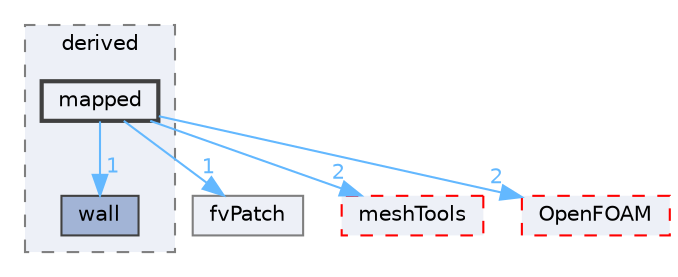 digraph "src/finiteVolume/fvMesh/fvPatches/derived/mapped"
{
 // LATEX_PDF_SIZE
  bgcolor="transparent";
  edge [fontname=Helvetica,fontsize=10,labelfontname=Helvetica,labelfontsize=10];
  node [fontname=Helvetica,fontsize=10,shape=box,height=0.2,width=0.4];
  compound=true
  subgraph clusterdir_b6c7056b4a691a5d4a6a253b324932ba {
    graph [ bgcolor="#edf0f7", pencolor="grey50", label="derived", fontname=Helvetica,fontsize=10 style="filled,dashed", URL="dir_b6c7056b4a691a5d4a6a253b324932ba.html",tooltip=""]
  dir_be0be92ab094e5999d77dae247e9dae5 [label="wall", fillcolor="#a2b4d6", color="grey25", style="filled", URL="dir_be0be92ab094e5999d77dae247e9dae5.html",tooltip=""];
  dir_bdcc1ee5e865d4ecc62973baf469c587 [label="mapped", fillcolor="#edf0f7", color="grey25", style="filled,bold", URL="dir_bdcc1ee5e865d4ecc62973baf469c587.html",tooltip=""];
  }
  dir_9aeac362c73ae2f52e334aea3c97600f [label="fvPatch", fillcolor="#edf0f7", color="grey50", style="filled", URL="dir_9aeac362c73ae2f52e334aea3c97600f.html",tooltip=""];
  dir_ae30ad0bef50cf391b24c614251bb9fd [label="meshTools", fillcolor="#edf0f7", color="red", style="filled,dashed", URL="dir_ae30ad0bef50cf391b24c614251bb9fd.html",tooltip=""];
  dir_c5473ff19b20e6ec4dfe5c310b3778a8 [label="OpenFOAM", fillcolor="#edf0f7", color="red", style="filled,dashed", URL="dir_c5473ff19b20e6ec4dfe5c310b3778a8.html",tooltip=""];
  dir_bdcc1ee5e865d4ecc62973baf469c587->dir_9aeac362c73ae2f52e334aea3c97600f [headlabel="1", labeldistance=1.5 headhref="dir_002300_001562.html" href="dir_002300_001562.html" color="steelblue1" fontcolor="steelblue1"];
  dir_bdcc1ee5e865d4ecc62973baf469c587->dir_ae30ad0bef50cf391b24c614251bb9fd [headlabel="2", labeldistance=1.5 headhref="dir_002300_002382.html" href="dir_002300_002382.html" color="steelblue1" fontcolor="steelblue1"];
  dir_bdcc1ee5e865d4ecc62973baf469c587->dir_be0be92ab094e5999d77dae247e9dae5 [headlabel="1", labeldistance=1.5 headhref="dir_002300_004323.html" href="dir_002300_004323.html" color="steelblue1" fontcolor="steelblue1"];
  dir_bdcc1ee5e865d4ecc62973baf469c587->dir_c5473ff19b20e6ec4dfe5c310b3778a8 [headlabel="2", labeldistance=1.5 headhref="dir_002300_002695.html" href="dir_002300_002695.html" color="steelblue1" fontcolor="steelblue1"];
}
